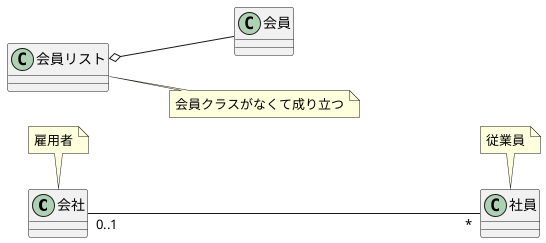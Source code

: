 @startuml
left to right direction
class 会社 {}
class 社員 {}
' 会社 --> 社員:雇う
会社 "0..1" ----"*"  社員
note top of 会社:雇用者
note top of 社員:従業員

会員リスト o-- 会員
note right of 会員リスト
会員クラスがなくて成り立つ
end note

' パソコン"1" *-- ハードディスク
' note right of パソコン
' ハードディスクがないと成り立ちません。
' end note
' 会社 o-- 社員
' 社員 *-- 社員証

' left to right direction
' 注文<.. 注文管理
' note top of 注文管理
' 注文管理が注文のメソッドもしくは属性を呼び出している
' end note

' class 社員{
' - 社員ID
' - 社員名
' ---
' + 社員ID設定（社員ID:int）:void
' + 社員ID取得（）:int
' + 社員名設定（社員名:String）:void
' + 社員名取得（）:String
' }
' class 技術社員{
' - プロジェクト名:String
' ---
' + プロジェクト名設定（プロジェクト名:String）:void
' + プロジェクト名取得（）:String
' }
' class 営業社員{
' - 担当地域名:String
' ---
' + 担当地域名設定（プロジェクト名:String）:void
' + 担当地域名取得（）:String
' }
' ' 社員<|--down- 技術社員
' ' 社員<|--down- 営業社員
' 技術社員 -right-|> 社員
' 営業社員 -right-|> 社員

' abstract class Animal <<Abstract>> {
' ---
' + Walk:void 
' + {abstract} eat():int
' + {abstract} cry():void
' }
' class Dog {
' ---
' + eat():int
' + cry():void
' }
' class Cat {
' ---
' + eat():int
' + cry():void
' }
' Animal <|-down- Dog
' Animal <|-down- Cat

' class Word {
' ---
' + enter():void
' }
' class Excel {
' ---
' + enter():void
' }
' circle "keyboard" as I1
' Word --( I1
' Excel --( I1
' class User {
' }
' I1 <-- User:<< use >>

' left to right direction
' object "<u>空車リスト2: 空車リスト</u>" as k2 {
' 日付="2023/4/27"
' }
' object "<u>空車リスト1: 空車リスト</u>" as k1 {
' 日付
' }
' object "<u>車情報1: 車</u>" as car1 {
' 管理番号=5
' 車種
' 貸出料金=15000
' }
' object "<u>車情報2: 車</u>" as car2 {
' 管理番号=6
' 車種
' 貸出料金
' }
' k1 -- car1
' k1 -- car2
' k2 -- car1
@enduml
